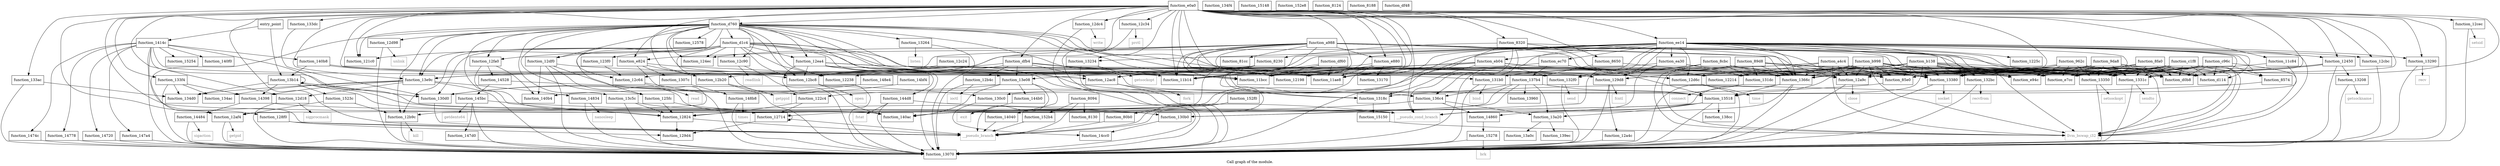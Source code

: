 digraph "Call graph of the module." {
  label="Call graph of the module.";
  node [shape=record];

  Node_function_e880 [label="{function_e880}"];
  Node_function_1331c [label="{function_1331c}"];
  Node_function_e7cc [label="{function_e7cc}"];
  Node_function_124ec [label="{function_124ec}"];
  Node_function_12578 [label="{function_12578}"];
  Node_function_12d18 [label="{function_12d18}"];
  Node_function_12d6c [label="{function_12d6c}"];
  Node_function_e824 [label="{function_e824}"];
  Node_function_125fc [label="{function_125fc}"];
  Node_function_12d98 [label="{function_12d98}"];
  Node_function_e94c [label="{function_e94c}"];
  Node_function_ea30 [label="{function_ea30}"];
  Node_function_12c24 [label="{function_12c24}"];
  Node_function_1225c [label="{function_1225c}"];
  Node_function_12b4c [label="{function_12b4c}"];
  Node_function_12714 [label="{function_12714}"];
  Node_function_12dc4 [label="{function_12dc4}"];
  Node_function_12df0 [label="{function_12df0}"];
  Node_function_12824 [label="{function_12824}"];
  Node_function_12ea4 [label="{function_12ea4}"];
  Node_function_12c34 [label="{function_12c34}"];
  Node_function_13234 [label="{function_13234}"];
  Node_function_12fa0 [label="{function_12fa0}"];
  Node_function_eb04 [label="{function_eb04}"];
  Node_function_ec70 [label="{function_ec70}"];
  Node_function_132f0 [label="{function_132f0}"];
  Node_function_122c4 [label="{function_122c4}"];
  Node_function_13070 [label="{function_13070}"];
  Node_function_12b9c [label="{function_12b9c}"];
  Node_function_128f0 [label="{function_128f0}"];
  Node_function_1307c [label="{function_1307c}"];
  Node_function_129d4 [label="{function_129d4}"];
  Node_function_130b0 [label="{function_130b0}"];
  Node_function_12c64 [label="{function_12c64}"];
  Node_function_13264 [label="{function_13264}"];
  Node_function_130c0 [label="{function_130c0}"];
  Node_function_ee14 [label="{function_ee14}"];
  Node_function_11ae8 [label="{function_11ae8}"];
  Node_function_12c90 [label="{function_12c90}"];
  Node_function_11b14 [label="{function_11b14}"];
  Node_function_129d8 [label="{function_129d8}"];
  Node_function_130d0 [label="{function_130d0}"];
  Node_function_12a4c [label="{function_12a4c}"];
  Node_function_13170 [label="{function_13170}"];
  Node_function_12a9c [label="{function_12a9c}"];
  Node_function_13290 [label="{function_13290}"];
  Node_function_12cbc [label="{function_12cbc}"];
  Node_function_132bc [label="{function_132bc}"];
  Node_function_12cec [label="{function_12cec}"];
  Node_function_11bcc [label="{function_11bcc}"];
  Node_function_12ac8 [label="{function_12ac8}"];
  Node_function_11c84 [label="{function_11c84}"];
  Node_function_123f0 [label="{function_123f0}"];
  Node_function_1318c [label="{function_1318c}"];
  Node_function_131b0 [label="{function_131b0}"];
  Node_function_12198 [label="{function_12198}"];
  Node_function_121c0 [label="{function_121c0}"];
  Node_function_12450 [label="{function_12450}"];
  Node_function_12bc8 [label="{function_12bc8}"];
  Node_function_131dc [label="{function_131dc}"];
  Node_function_12af4 [label="{function_12af4}"];
  Node_function_12b20 [label="{function_12b20}"];
  Node_function_13208 [label="{function_13208}"];
  Node_function_12214 [label="{function_12214}"];
  Node_function_12238 [label="{function_12238}"];
  Node_function_13350 [label="{function_13350}"];
  Node_function_133ac [label="{function_133ac}"];
  Node_function_133dc [label="{function_133dc}"];
  Node_function_133f4 [label="{function_133f4}"];
  Node_function_134ac [label="{function_134ac}"];
  Node_function_134d0 [label="{function_134d0}"];
  Node_function_134f4 [label="{function_134f4}"];
  Node_function_13518 [label="{function_13518}"];
  Node_function_1366c [label="{function_1366c}"];
  Node_function_136c4 [label="{function_136c4}"];
  Node_function_14528 [label="{function_14528}"];
  Node_function_13380 [label="{function_13380}"];
  Node_recvfrom [color="gray50", fontcolor="gray50", label="{recvfrom}"];
  Node_send [color="gray50", fontcolor="gray50", label="{send}"];
  Node_sendto [color="gray50", fontcolor="gray50", label="{sendto}"];
  Node_setsockopt [color="gray50", fontcolor="gray50", label="{setsockopt}"];
  Node_socket [color="gray50", fontcolor="gray50", label="{socket}"];
  Node_sigaction [color="gray50", fontcolor="gray50", label="{sigaction}"];
  Node_exit [color="gray50", fontcolor="gray50", label="{exit}"];
  Node_fstat [color="gray50", fontcolor="gray50", label="{fstat}"];
  Node_getdents64 [color="gray50", fontcolor="gray50", label="{getdents64}"];
  Node_nanosleep [color="gray50", fontcolor="gray50", label="{nanosleep}"];
  Node_times [color="gray50", fontcolor="gray50", label="{times}"];
  Node_brk [color="gray50", fontcolor="gray50", label="{brk}"];
  Node_llvm_bswap_i32 [color="gray50", fontcolor="gray50", label="{llvm_bswap_i32}"];
  Node_function_137b4 [label="{function_137b4}"];
  Node_function_138cc [label="{function_138cc}"];
  Node_function_13960 [label="{function_13960}"];
  Node_function_139ec [label="{function_139ec}"];
  Node_function_13a0c [label="{function_13a0c}"];
  Node_function_13a20 [label="{function_13a20}"];
  Node_function_13b14 [label="{function_13b14}"];
  Node_function_13c5c [label="{function_13c5c}"];
  Node_function_13e08 [label="{function_13e08}"];
  Node_function_13e9c [label="{function_13e9c}"];
  Node_function_14040 [label="{function_14040}"];
  Node_function_140ac [label="{function_140ac}"];
  Node_function_140b4 [label="{function_140b4}"];
  Node_function_140b8 [label="{function_140b8}"];
  Node_function_140f0 [label="{function_140f0}"];
  Node_function_1414c [label="{function_1414c}"];
  Node_function_14398 [label="{function_14398}"];
  Node_function_14484 [label="{function_14484}"];
  Node_function_144b0 [label="{function_144b0}"];
  Node_function_144d8 [label="{function_144d8}"];
  Node_function_145bc [label="{function_145bc}"];
  Node_function_14720 [label="{function_14720}"];
  Node_function_1474c [label="{function_1474c}"];
  Node_function_14778 [label="{function_14778}"];
  Node_function_147a4 [label="{function_147a4}"];
  Node_function_147d0 [label="{function_147d0}"];
  Node_function_14834 [label="{function_14834}"];
  Node_function_14860 [label="{function_14860}"];
  Node_function_148b8 [label="{function_148b8}"];
  Node_function_148e4 [label="{function_148e4}"];
  Node_function_14bf4 [label="{function_14bf4}"];
  Node_function_14cc0 [label="{function_14cc0}"];
  Node_function_15148 [label="{function_15148}"];
  Node_function_15150 [label="{function_15150}"];
  Node_function_1523c [label="{function_1523c}"];
  Node_function_15254 [label="{function_15254}"];
  Node_function_15278 [label="{function_15278}"];
  Node_function_152b4 [label="{function_152b4}"];
  Node_function_152e8 [label="{function_152e8}"];
  Node_function_152f0 [label="{function_152f0}"];
  Node_fcntl [color="gray50", fontcolor="gray50", label="{fcntl}"];
  Node_close [color="gray50", fontcolor="gray50", label="{close}"];
  Node_fork [color="gray50", fontcolor="gray50", label="{fork}"];
  Node_getpid [color="gray50", fontcolor="gray50", label="{getpid}"];
  Node_getppid [color="gray50", fontcolor="gray50", label="{getppid}"];
  Node_ioctl [color="gray50", fontcolor="gray50", label="{ioctl}"];
  Node_kill [color="gray50", fontcolor="gray50", label="{kill}"];
  Node_open [color="gray50", fontcolor="gray50", label="{open}"];
  Node_prctl [color="gray50", fontcolor="gray50", label="{prctl}"];
  Node_read [color="gray50", fontcolor="gray50", label="{read}"];
  Node_readlink [color="gray50", fontcolor="gray50", label="{readlink}"];
  Node_setsid [color="gray50", fontcolor="gray50", label="{setsid}"];
  Node_sigprocmask [color="gray50", fontcolor="gray50", label="{sigprocmask}"];
  Node_time [color="gray50", fontcolor="gray50", label="{time}"];
  Node_unlink [color="gray50", fontcolor="gray50", label="{unlink}"];
  Node_write [color="gray50", fontcolor="gray50", label="{write}"];
  Node_bind [color="gray50", fontcolor="gray50", label="{bind}"];
  Node_connect [color="gray50", fontcolor="gray50", label="{connect}"];
  Node_getsockname [color="gray50", fontcolor="gray50", label="{getsockname}"];
  Node_getsockopt [color="gray50", fontcolor="gray50", label="{getsockopt}"];
  Node_listen [color="gray50", fontcolor="gray50", label="{listen}"];
  Node_recv [color="gray50", fontcolor="gray50", label="{recv}"];
  Node___pseudo_branch [color="gray50", fontcolor="gray50", label="{__pseudo_branch}"];
  Node___pseudo_cond_branch [color="gray50", fontcolor="gray50", label="{__pseudo_cond_branch}"];
  Node_function_8094 [label="{function_8094}"];
  Node_function_80b0 [label="{function_80b0}"];
  Node_function_8124 [label="{function_8124}"];
  Node_function_8130 [label="{function_8130}"];
  Node_function_8188 [label="{function_8188}"];
  Node_entry_point [label="{entry_point}"];
  Node_function_81cc [label="{function_81cc}"];
  Node_function_8230 [label="{function_8230}"];
  Node_function_8320 [label="{function_8320}"];
  Node_function_8574 [label="{function_8574}"];
  Node_function_85e0 [label="{function_85e0}"];
  Node_function_8650 [label="{function_8650}"];
  Node_function_89d8 [label="{function_89d8}"];
  Node_function_8cbc [label="{function_8cbc}"];
  Node_function_8fa0 [label="{function_8fa0}"];
  Node_function_962c [label="{function_962c}"];
  Node_function_9da8 [label="{function_9da8}"];
  Node_function_a4c4 [label="{function_a4c4}"];
  Node_function_a988 [label="{function_a988}"];
  Node_function_b138 [label="{function_b138}"];
  Node_function_b998 [label="{function_b998}"];
  Node_function_c1f8 [label="{function_c1f8}"];
  Node_function_c96c [label="{function_c96c}"];
  Node_function_d0b8 [label="{function_d0b8}"];
  Node_function_d114 [label="{function_d114}"];
  Node_function_d1c4 [label="{function_d1c4}"];
  Node_function_d760 [label="{function_d760}"];
  Node_function_df48 [label="{function_df48}"];
  Node_function_df60 [label="{function_df60}"];
  Node_function_dfb4 [label="{function_dfb4}"];
  Node_function_e0a0 [label="{function_e0a0}"];
  Node_function_e880 -> Node_function_12824;
  Node_function_e880 -> Node_function_11ae8;
  Node_function_e880 -> Node_function_11b14;
  Node_function_e880 -> Node_function_13170;
  Node_function_e880 -> Node_function_11bcc;
  Node_function_e880 -> Node_function_12198;
  Node_function_1331c -> Node_function_13070;
  Node_function_1331c -> Node_sendto;
  Node_function_12d18 -> Node_function_13070;
  Node_function_12d18 -> Node_sigprocmask;
  Node_function_12d6c -> Node_function_13070;
  Node_function_12d6c -> Node_time;
  Node_function_e824 -> Node_function_12d6c;
  Node_function_e824 -> Node_function_1307c;
  Node_function_e824 -> Node_function_12af4;
  Node_function_e824 -> Node_function_12b20;
  Node_function_125fc -> Node_function_12714;
  Node_function_125fc -> Node_function_12824;
  Node_function_12d98 -> Node_function_13070;
  Node_function_12d98 -> Node_unlink;
  Node_function_ea30 -> Node_function_129d8;
  Node_function_ea30 -> Node_function_131dc;
  Node_function_ea30 -> Node_function_12238;
  Node_function_ea30 -> Node_function_13380;
  Node_function_ea30 -> Node___pseudo_cond_branch;
  Node_function_12c24 -> Node_function_12bc8;
  Node_function_12b4c -> Node_function_13070;
  Node_function_12b4c -> Node_ioctl;
  Node_function_12714 -> Node_function_12714;
  Node_function_12714 -> Node_function_129d4;
  Node_function_12714 -> Node___pseudo_branch;
  Node_function_12dc4 -> Node_function_13070;
  Node_function_12dc4 -> Node_write;
  Node_function_12df0 -> Node_function_13070;
  Node_function_12df0 -> Node_function_12a9c;
  Node_function_12df0 -> Node_function_136c4;
  Node_function_12df0 -> Node_function_140ac;
  Node_function_12df0 -> Node_function_140b4;
  Node_function_12824 -> Node_function_129d4;
  Node_function_12824 -> Node___pseudo_branch;
  Node_function_12ea4 -> Node_function_13070;
  Node_function_12ea4 -> Node_function_129d8;
  Node_function_12ea4 -> Node_function_12a9c;
  Node_function_12ea4 -> Node_function_12bc8;
  Node_function_12ea4 -> Node_function_13518;
  Node_function_12ea4 -> Node_function_1366c;
  Node_function_12ea4 -> Node_function_136c4;
  Node_function_12ea4 -> Node_function_140ac;
  Node_function_12ea4 -> Node_function_144d8;
  Node_function_12c34 -> Node_function_13070;
  Node_function_12c34 -> Node_prctl;
  Node_function_13234 -> Node_function_13070;
  Node_function_13234 -> Node_getsockopt;
  Node_function_12fa0 -> Node_function_14528;
  Node_function_12fa0 -> Node_function_140ac;
  Node_function_12fa0 -> Node_function_140b4;
  Node_function_eb04 -> Node_function_132f0;
  Node_function_eb04 -> Node_function_11ae8;
  Node_function_eb04 -> Node_function_11b14;
  Node_function_eb04 -> Node_function_12a9c;
  Node_function_eb04 -> Node_function_11bcc;
  Node_function_eb04 -> Node_function_12ac8;
  Node_function_eb04 -> Node_function_1318c;
  Node_function_eb04 -> Node_function_131dc;
  Node_function_eb04 -> Node_function_13380;
  Node_function_ec70 -> Node_function_12198;
  Node_function_ec70 -> Node_function_12214;
  Node_function_ec70 -> Node_function_13518;
  Node_function_ec70 -> Node_function_137b4;
  Node_function_132f0 -> Node_function_13070;
  Node_function_132f0 -> Node_send;
  Node_function_122c4 -> Node_function_12714;
  Node_function_122c4 -> Node_function_12824;
  Node_function_12b9c -> Node_function_13070;
  Node_function_12b9c -> Node_kill;
  Node_function_128f0 -> Node_function_129d4;
  Node_function_128f0 -> Node___pseudo_branch;
  Node_function_1307c -> Node_function_148b8;
  Node_function_130b0 -> Node_function_14cc0;
  Node_function_12c64 -> Node_function_13070;
  Node_function_12c64 -> Node_read;
  Node_function_13264 -> Node_function_13070;
  Node_function_13264 -> Node_listen;
  Node_function_130c0 -> Node_function_14cc0;
  Node_function_ee14 -> Node_function_1331c;
  Node_function_ee14 -> Node_function_e7cc;
  Node_function_ee14 -> Node_function_12d6c;
  Node_function_ee14 -> Node_function_e824;
  Node_function_ee14 -> Node_function_ea30;
  Node_function_ee14 -> Node_function_1225c;
  Node_function_ee14 -> Node_function_12824;
  Node_function_ee14 -> Node_function_13234;
  Node_function_ee14 -> Node_function_eb04;
  Node_function_ee14 -> Node_function_ec70;
  Node_function_ee14 -> Node_function_132f0;
  Node_function_ee14 -> Node_function_13070;
  Node_function_ee14 -> Node_function_130b0;
  Node_function_ee14 -> Node_function_130c0;
  Node_function_ee14 -> Node_function_11ae8;
  Node_function_ee14 -> Node_function_11b14;
  Node_function_ee14 -> Node_function_129d8;
  Node_function_ee14 -> Node_function_12a9c;
  Node_function_ee14 -> Node_function_13290;
  Node_function_ee14 -> Node_function_12cbc;
  Node_function_ee14 -> Node_function_132bc;
  Node_function_ee14 -> Node_function_11bcc;
  Node_function_ee14 -> Node_function_12ac8;
  Node_function_ee14 -> Node_function_12450;
  Node_function_ee14 -> Node_function_13350;
  Node_function_ee14 -> Node_function_1366c;
  Node_function_ee14 -> Node_function_13380;
  Node_function_ee14 -> Node_llvm_bswap_i32;
  Node_function_ee14 -> Node_function_d0b8;
  Node_function_ee14 -> Node_function_d114;
  Node_function_12c90 -> Node_function_13070;
  Node_function_12c90 -> Node_readlink;
  Node_function_129d8 -> Node_function_13070;
  Node_function_129d8 -> Node_function_12a4c;
  Node_function_129d8 -> Node_fcntl;
  Node_function_130d0 -> Node___pseudo_branch;
  Node_function_12a4c -> Node_function_13070;
  Node_function_12a9c -> Node_function_13070;
  Node_function_12a9c -> Node_close;
  Node_function_13290 -> Node_function_13070;
  Node_function_13290 -> Node_recv;
  Node_function_12cbc -> Node_function_13070;
  Node_function_132bc -> Node_function_13070;
  Node_function_132bc -> Node_recvfrom;
  Node_function_12cec -> Node_function_13070;
  Node_function_12cec -> Node_setsid;
  Node_function_12ac8 -> Node_function_13070;
  Node_function_12ac8 -> Node_fork;
  Node_function_11c84 -> Node_function_12214;
  Node_function_11c84 -> Node_function_13518;
  Node_function_123f0 -> Node_function_12c64;
  Node_function_1318c -> Node_function_15150;
  Node_function_131b0 -> Node_function_13070;
  Node_function_131b0 -> Node_bind;
  Node_function_12450 -> Node_function_13070;
  Node_function_12450 -> Node_function_12a9c;
  Node_function_12450 -> Node_function_131dc;
  Node_function_12450 -> Node_function_13208;
  Node_function_12450 -> Node_function_13380;
  Node_function_12bc8 -> Node_function_13070;
  Node_function_12bc8 -> Node_open;
  Node_function_131dc -> Node_function_13070;
  Node_function_131dc -> Node_connect;
  Node_function_12af4 -> Node_function_13070;
  Node_function_12af4 -> Node_getpid;
  Node_function_12b20 -> Node_function_13070;
  Node_function_12b20 -> Node_getppid;
  Node_function_13208 -> Node_function_13070;
  Node_function_13208 -> Node_getsockname;
  Node_function_13350 -> Node_function_13070;
  Node_function_13350 -> Node_setsockopt;
  Node_function_133ac -> Node_function_13070;
  Node_function_133ac -> Node_function_134d0;
  Node_function_133dc -> Node_function_130d0;
  Node_function_133f4 -> Node_function_13070;
  Node_function_133f4 -> Node_function_134ac;
  Node_function_133f4 -> Node_function_134d0;
  Node_function_133f4 -> Node_function_14398;
  Node_function_13518 -> Node_function_13070;
  Node_function_13518 -> Node_function_138cc;
  Node_function_13518 -> Node_function_13a20;
  Node_function_13518 -> Node_function_140ac;
  Node_function_13518 -> Node_function_14860;
  Node_function_13518 -> Node___pseudo_cond_branch;
  Node_function_1366c -> Node_function_12714;
  Node_function_1366c -> Node_function_13070;
  Node_function_1366c -> Node_function_13518;
  Node_function_1366c -> Node___pseudo_cond_branch;
  Node_function_136c4 -> Node_function_13a20;
  Node_function_136c4 -> Node_function_140ac;
  Node_function_136c4 -> Node_function_14860;
  Node_function_14528 -> Node_function_130c0;
  Node_function_14528 -> Node_function_145bc;
  Node_function_13380 -> Node_function_13070;
  Node_function_13380 -> Node_socket;
  Node_function_137b4 -> Node_function_130b0;
  Node_function_137b4 -> Node_function_13518;
  Node_function_137b4 -> Node_function_136c4;
  Node_function_137b4 -> Node_function_13960;
  Node_function_137b4 -> Node_function_13a20;
  Node_function_137b4 -> Node_function_140ac;
  Node_function_13a20 -> Node_function_139ec;
  Node_function_13a20 -> Node_function_13a0c;
  Node_function_13b14 -> Node_function_130d0;
  Node_function_13b14 -> Node_function_134d0;
  Node_function_13b14 -> Node_function_13b14;
  Node_function_13b14 -> Node_function_140ac;
  Node_function_13b14 -> Node_function_14398;
  Node_function_13b14 -> Node_function_1523c;
  Node_function_13b14 -> Node___pseudo_cond_branch;
  Node_function_13c5c -> Node_function_12714;
  Node_function_13c5c -> Node_function_12824;
  Node_function_13c5c -> Node_function_13070;
  Node_function_13e08 -> Node_function_14040;
  Node_function_13e08 -> Node_function_140ac;
  Node_function_13e08 -> Node_function_140b4;
  Node_function_13e08 -> Node_function_144b0;
  Node_function_13e08 -> Node___pseudo_branch;
  Node_function_13e9c -> Node_function_12d18;
  Node_function_13e9c -> Node_function_13070;
  Node_function_13e9c -> Node_function_134ac;
  Node_function_13e9c -> Node_function_134d0;
  Node_function_13e9c -> Node_function_14398;
  Node_function_13e9c -> Node_function_14834;
  Node_function_14040 -> Node___pseudo_branch;
  Node_function_140b8 -> Node_function_129d8;
  Node_function_140b8 -> Node_function_12bc8;
  Node_function_140b8 -> Node_function_13b14;
  Node_function_1414c -> Node_function_13070;
  Node_function_1414c -> Node_function_130d0;
  Node_function_1414c -> Node_function_13e08;
  Node_function_1414c -> Node_function_140b8;
  Node_function_1414c -> Node_function_140f0;
  Node_function_1414c -> Node_function_14720;
  Node_function_1414c -> Node_function_1474c;
  Node_function_1414c -> Node_function_14778;
  Node_function_1414c -> Node_function_147a4;
  Node_function_1414c -> Node_function_15254;
  Node_function_1414c -> Node___pseudo_branch;
  Node_function_1414c -> Node___pseudo_cond_branch;
  Node_function_14398 -> Node_function_130b0;
  Node_function_14398 -> Node_function_14484;
  Node_function_14484 -> Node_function_13070;
  Node_function_14484 -> Node_sigaction;
  Node_function_144b0 -> Node_exit;
  Node_function_144d8 -> Node_function_13070;
  Node_function_144d8 -> Node_fstat;
  Node_function_144d8 -> Node___pseudo_cond_branch;
  Node_function_145bc -> Node_function_13070;
  Node_function_145bc -> Node_function_130b0;
  Node_function_145bc -> Node_getdents64;
  Node_function_145bc -> Node_function_147d0;
  Node_function_14720 -> Node_function_13070;
  Node_function_1474c -> Node_function_13070;
  Node_function_14778 -> Node_function_13070;
  Node_function_147a4 -> Node_function_13070;
  Node_function_147d0 -> Node_function_13070;
  Node_function_14834 -> Node_function_13070;
  Node_function_14834 -> Node_nanosleep;
  Node_function_14860 -> Node_function_15278;
  Node_function_148b8 -> Node_function_13070;
  Node_function_148b8 -> Node_times;
  Node_function_148e4 -> Node_function_130d0;
  Node_function_14bf4 -> Node_function_130d0;
  Node_function_15150 -> Node_llvm_bswap_i32;
  Node_function_1523c -> Node_function_12b9c;
  Node_function_1523c -> Node_function_12af4;
  Node_function_15278 -> Node_function_13070;
  Node_function_15278 -> Node_brk;
  Node_function_152b4 -> Node___pseudo_branch;
  Node_function_152f0 -> Node___pseudo_branch;
  Node_function_152f0 -> Node_function_80b0;
  Node_function_8094 -> Node_function_152b4;
  Node_function_8094 -> Node___pseudo_branch;
  Node_function_8094 -> Node_function_8130;
  Node_function_80b0 -> Node___pseudo_branch;
  Node_entry_point -> Node_function_13b14;
  Node_entry_point -> Node_function_1414c;
  Node_function_8230 -> Node_function_12b9c;
  Node_function_8230 -> Node_function_12ac8;
  Node_function_8230 -> Node_function_12b20;
  Node_function_8230 -> Node_function_13e08;
  Node_function_8230 -> Node_function_13e9c;
  Node_function_8230 -> Node___pseudo_branch;
  Node_function_8320 -> Node_function_13070;
  Node_function_8320 -> Node_function_12214;
  Node_function_8320 -> Node_function_1366c;
  Node_function_8320 -> Node_function_136c4;
  Node_function_8320 -> Node___pseudo_cond_branch;
  Node_function_8320 -> Node_function_8230;
  Node_function_8574 -> Node_function_1318c;
  Node_function_85e0 -> Node_function_122c4;
  Node_function_8650 -> Node_function_1366c;
  Node_function_8650 -> Node_function_137b4;
  Node_function_89d8 -> Node_function_e7cc;
  Node_function_89d8 -> Node_function_e94c;
  Node_function_89d8 -> Node_function_132f0;
  Node_function_89d8 -> Node_function_131b0;
  Node_function_89d8 -> Node_function_131dc;
  Node_function_89d8 -> Node_function_1366c;
  Node_function_89d8 -> Node_function_13380;
  Node_function_89d8 -> Node_llvm_bswap_i32;
  Node_function_89d8 -> Node_function_85e0;
  Node_function_8cbc -> Node_function_e7cc;
  Node_function_8cbc -> Node_function_e94c;
  Node_function_8cbc -> Node_function_132f0;
  Node_function_8cbc -> Node_function_131b0;
  Node_function_8cbc -> Node_function_131dc;
  Node_function_8cbc -> Node_function_1366c;
  Node_function_8cbc -> Node_function_13380;
  Node_function_8cbc -> Node_llvm_bswap_i32;
  Node_function_8cbc -> Node_function_85e0;
  Node_function_8fa0 -> Node_function_1331c;
  Node_function_8fa0 -> Node_function_e7cc;
  Node_function_8fa0 -> Node_function_e94c;
  Node_function_8fa0 -> Node_function_12a9c;
  Node_function_8fa0 -> Node_function_13350;
  Node_function_8fa0 -> Node_function_1366c;
  Node_function_8fa0 -> Node_function_13380;
  Node_function_8fa0 -> Node_llvm_bswap_i32;
  Node_function_8fa0 -> Node_function_85e0;
  Node_function_8fa0 -> Node_function_d0b8;
  Node_function_8fa0 -> Node_function_d114;
  Node_function_962c -> Node_function_1331c;
  Node_function_962c -> Node_function_e7cc;
  Node_function_962c -> Node_function_e94c;
  Node_function_962c -> Node_function_12a9c;
  Node_function_962c -> Node_function_12214;
  Node_function_962c -> Node_function_13350;
  Node_function_962c -> Node_function_1366c;
  Node_function_962c -> Node_function_13380;
  Node_function_962c -> Node_llvm_bswap_i32;
  Node_function_962c -> Node_function_85e0;
  Node_function_962c -> Node_function_d0b8;
  Node_function_962c -> Node_function_d114;
  Node_function_9da8 -> Node_function_1331c;
  Node_function_9da8 -> Node_function_e7cc;
  Node_function_9da8 -> Node_function_e94c;
  Node_function_9da8 -> Node_function_12a9c;
  Node_function_9da8 -> Node_function_13350;
  Node_function_9da8 -> Node_function_1366c;
  Node_function_9da8 -> Node_function_13380;
  Node_function_9da8 -> Node_llvm_bswap_i32;
  Node_function_9da8 -> Node_function_85e0;
  Node_function_9da8 -> Node_function_d0b8;
  Node_function_9da8 -> Node_function_d114;
  Node_function_a4c4 -> Node_function_1331c;
  Node_function_a4c4 -> Node_function_e7cc;
  Node_function_a4c4 -> Node_function_11ae8;
  Node_function_a4c4 -> Node_function_12a9c;
  Node_function_a4c4 -> Node_function_11bcc;
  Node_function_a4c4 -> Node_function_12214;
  Node_function_a4c4 -> Node_function_13350;
  Node_function_a4c4 -> Node_function_1366c;
  Node_function_a4c4 -> Node_function_13380;
  Node_function_a4c4 -> Node_llvm_bswap_i32;
  Node_function_a4c4 -> Node_function_85e0;
  Node_function_a4c4 -> Node_function_d0b8;
  Node_function_a4c4 -> Node_function_d114;
  Node_function_a988 -> Node_function_e880;
  Node_function_a988 -> Node_function_1331c;
  Node_function_a988 -> Node_function_e7cc;
  Node_function_a988 -> Node_function_124ec;
  Node_function_a988 -> Node_function_12c64;
  Node_function_a988 -> Node_function_11ae8;
  Node_function_a988 -> Node_function_11b14;
  Node_function_a988 -> Node_function_12a9c;
  Node_function_a988 -> Node_function_11bcc;
  Node_function_a988 -> Node_function_1318c;
  Node_function_a988 -> Node_function_12198;
  Node_function_a988 -> Node_function_12bc8;
  Node_function_a988 -> Node_function_12214;
  Node_function_a988 -> Node_function_13350;
  Node_function_a988 -> Node_function_1366c;
  Node_function_a988 -> Node_function_13380;
  Node_function_a988 -> Node_function_81cc;
  Node_function_a988 -> Node_function_85e0;
  Node_function_a988 -> Node_function_d0b8;
  Node_function_a988 -> Node_function_d114;
  Node_function_b138 -> Node_function_1331c;
  Node_function_b138 -> Node_function_e7cc;
  Node_function_b138 -> Node_function_12d6c;
  Node_function_b138 -> Node_function_e94c;
  Node_function_b138 -> Node_function_129d8;
  Node_function_b138 -> Node_function_12a9c;
  Node_function_b138 -> Node_function_132bc;
  Node_function_b138 -> Node_function_131dc;
  Node_function_b138 -> Node_function_13350;
  Node_function_b138 -> Node_function_13518;
  Node_function_b138 -> Node_function_1366c;
  Node_function_b138 -> Node_function_13380;
  Node_function_b138 -> Node_llvm_bswap_i32;
  Node_function_b138 -> Node_function_85e0;
  Node_function_b138 -> Node_function_d0b8;
  Node_function_b138 -> Node_function_d114;
  Node_function_b998 -> Node_function_1331c;
  Node_function_b998 -> Node_function_e7cc;
  Node_function_b998 -> Node_function_12d6c;
  Node_function_b998 -> Node_function_e94c;
  Node_function_b998 -> Node_function_129d8;
  Node_function_b998 -> Node_function_12a9c;
  Node_function_b998 -> Node_function_132bc;
  Node_function_b998 -> Node_function_131dc;
  Node_function_b998 -> Node_function_13350;
  Node_function_b998 -> Node_function_13518;
  Node_function_b998 -> Node_function_1366c;
  Node_function_b998 -> Node_function_13380;
  Node_function_b998 -> Node_llvm_bswap_i32;
  Node_function_b998 -> Node_function_85e0;
  Node_function_b998 -> Node_function_d0b8;
  Node_function_b998 -> Node_function_d114;
  Node_function_c1f8 -> Node_function_1331c;
  Node_function_c1f8 -> Node_function_e7cc;
  Node_function_c1f8 -> Node_function_e94c;
  Node_function_c1f8 -> Node_function_12a9c;
  Node_function_c1f8 -> Node_function_13350;
  Node_function_c1f8 -> Node_function_1366c;
  Node_function_c1f8 -> Node_function_13380;
  Node_function_c1f8 -> Node_llvm_bswap_i32;
  Node_function_c1f8 -> Node_function_8574;
  Node_function_c1f8 -> Node_function_85e0;
  Node_function_c1f8 -> Node_function_d0b8;
  Node_function_c1f8 -> Node_function_d114;
  Node_function_c96c -> Node_function_1331c;
  Node_function_c96c -> Node_function_e7cc;
  Node_function_c96c -> Node_function_12a9c;
  Node_function_c96c -> Node_function_13350;
  Node_function_c96c -> Node_function_1366c;
  Node_function_c96c -> Node_function_13380;
  Node_function_c96c -> Node_llvm_bswap_i32;
  Node_function_c96c -> Node_function_8574;
  Node_function_c96c -> Node_function_85e0;
  Node_function_c96c -> Node_function_d0b8;
  Node_function_c96c -> Node_function_d114;
  Node_function_d1c4 -> Node_function_124ec;
  Node_function_d1c4 -> Node_function_125fc;
  Node_function_d1c4 -> Node_function_12df0;
  Node_function_d1c4 -> Node_function_12ea4;
  Node_function_d1c4 -> Node_function_12fa0;
  Node_function_d1c4 -> Node_function_122c4;
  Node_function_d1c4 -> Node_function_12b9c;
  Node_function_d1c4 -> Node_function_11ae8;
  Node_function_d1c4 -> Node_function_12c90;
  Node_function_d1c4 -> Node_function_11b14;
  Node_function_d1c4 -> Node_function_130d0;
  Node_function_d1c4 -> Node_function_12a9c;
  Node_function_d1c4 -> Node_function_11bcc;
  Node_function_d1c4 -> Node_function_123f0;
  Node_function_d1c4 -> Node_function_12198;
  Node_function_d1c4 -> Node_function_121c0;
  Node_function_d1c4 -> Node_function_12bc8;
  Node_function_d1c4 -> Node_function_12238;
  Node_function_d1c4 -> Node_function_13e9c;
  Node_function_d760 -> Node_function_124ec;
  Node_function_d760 -> Node_function_12578;
  Node_function_d760 -> Node_function_12d6c;
  Node_function_d760 -> Node_function_125fc;
  Node_function_d760 -> Node_function_12d98;
  Node_function_d760 -> Node_function_12df0;
  Node_function_d760 -> Node_function_12824;
  Node_function_d760 -> Node_function_12ea4;
  Node_function_d760 -> Node_function_12fa0;
  Node_function_d760 -> Node_function_12b9c;
  Node_function_d760 -> Node_function_12c64;
  Node_function_d760 -> Node_function_13264;
  Node_function_d760 -> Node_function_11ae8;
  Node_function_d760 -> Node_function_12c90;
  Node_function_d760 -> Node_function_11b14;
  Node_function_d760 -> Node_function_12a9c;
  Node_function_d760 -> Node_function_11bcc;
  Node_function_d760 -> Node_function_12ac8;
  Node_function_d760 -> Node_function_131b0;
  Node_function_d760 -> Node_function_121c0;
  Node_function_d760 -> Node_function_12bc8;
  Node_function_d760 -> Node_function_12af4;
  Node_function_d760 -> Node_function_12b20;
  Node_function_d760 -> Node_function_12238;
  Node_function_d760 -> Node_function_13518;
  Node_function_d760 -> Node_function_13380;
  Node_function_d760 -> Node_function_13c5c;
  Node_function_d760 -> Node_function_13e9c;
  Node_function_d760 -> Node_function_d1c4;
  Node_function_df60 -> Node_function_11ae8;
  Node_function_df60 -> Node_function_11b14;
  Node_function_df60 -> Node_function_11bcc;
  Node_function_df60 -> Node_function_1318c;
  Node_function_dfb4 -> Node_function_12b4c;
  Node_function_dfb4 -> Node_function_11ae8;
  Node_function_dfb4 -> Node_function_11b14;
  Node_function_dfb4 -> Node_function_11bcc;
  Node_function_dfb4 -> Node_function_12ac8;
  Node_function_dfb4 -> Node_function_12bc8;
  Node_function_dfb4 -> Node_function_13e08;
  Node_function_dfb4 -> Node_function_13e9c;
  Node_function_e0a0 -> Node_function_e880;
  Node_function_e0a0 -> Node_function_e7cc;
  Node_function_e0a0 -> Node_function_12d18;
  Node_function_e0a0 -> Node_function_e824;
  Node_function_e0a0 -> Node_function_12dc4;
  Node_function_e0a0 -> Node_function_12824;
  Node_function_e0a0 -> Node_function_12c34;
  Node_function_e0a0 -> Node_function_13234;
  Node_function_e0a0 -> Node_function_132f0;
  Node_function_e0a0 -> Node_function_13070;
  Node_function_e0a0 -> Node_function_128f0;
  Node_function_e0a0 -> Node_function_ee14;
  Node_function_e0a0 -> Node_function_11ae8;
  Node_function_e0a0 -> Node_function_11b14;
  Node_function_e0a0 -> Node_function_129d8;
  Node_function_e0a0 -> Node_function_12a9c;
  Node_function_e0a0 -> Node_function_13290;
  Node_function_e0a0 -> Node_function_12cbc;
  Node_function_e0a0 -> Node_function_12cec;
  Node_function_e0a0 -> Node_function_11bcc;
  Node_function_e0a0 -> Node_function_12ac8;
  Node_function_e0a0 -> Node_function_11c84;
  Node_function_e0a0 -> Node_function_12198;
  Node_function_e0a0 -> Node_function_121c0;
  Node_function_e0a0 -> Node_function_12450;
  Node_function_e0a0 -> Node_function_131dc;
  Node_function_e0a0 -> Node_function_12238;
  Node_function_e0a0 -> Node_function_133ac;
  Node_function_e0a0 -> Node_function_133dc;
  Node_function_e0a0 -> Node_function_133f4;
  Node_function_e0a0 -> Node_function_13380;
  Node_function_e0a0 -> Node_function_13e9c;
  Node_function_e0a0 -> Node___pseudo_branch;
  Node_function_e0a0 -> Node___pseudo_cond_branch;
  Node_function_e0a0 -> Node_function_8320;
  Node_function_e0a0 -> Node_function_8650;
  Node_function_e0a0 -> Node_function_d760;
  Node_function_e0a0 -> Node_function_dfb4;
}
